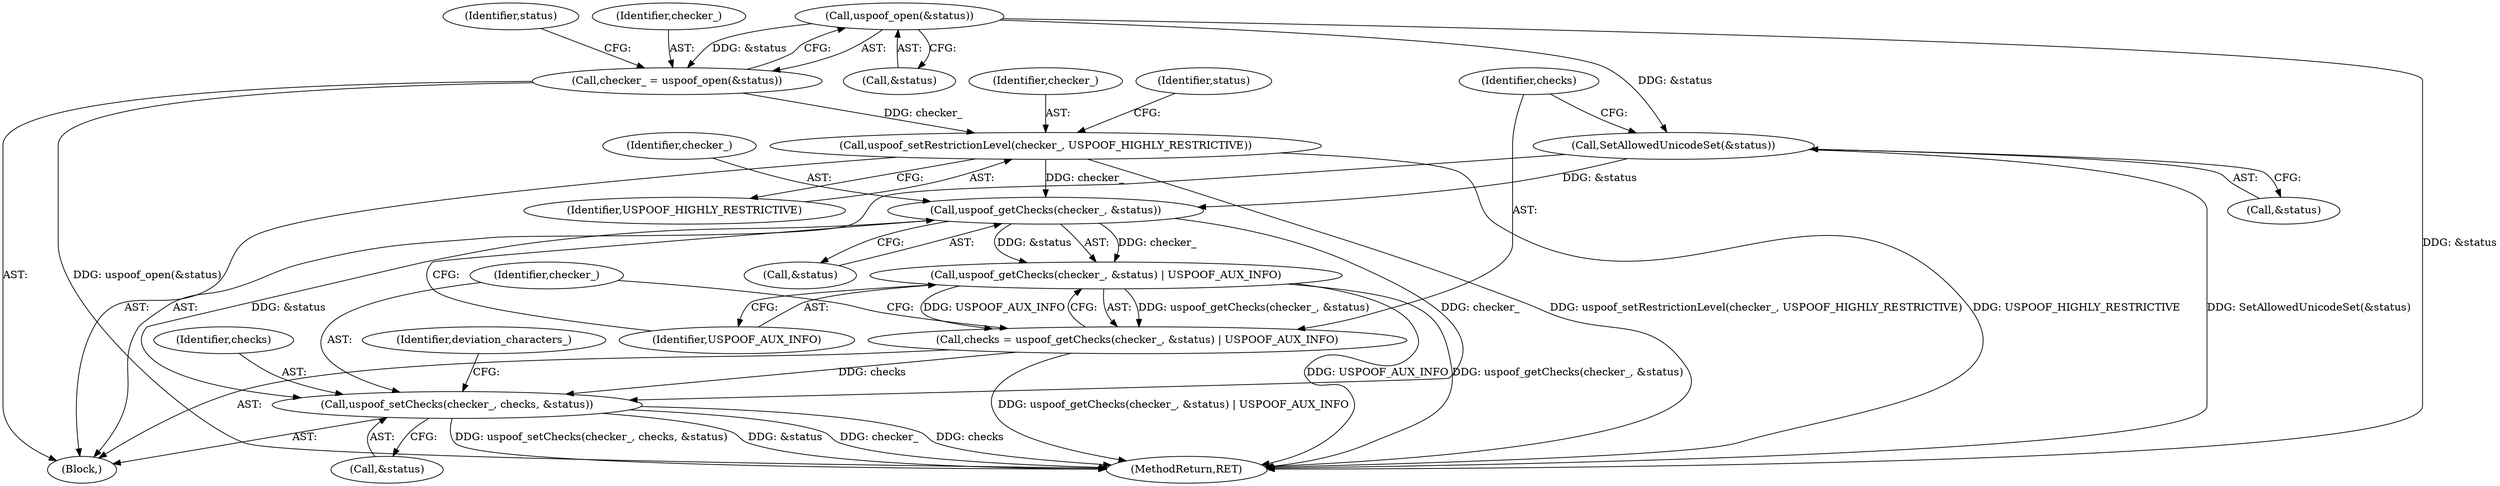digraph "0_Chrome_de9acc5cb3527da9173f01973d849bd47f91a9fd@API" {
"1000112" [label="(Call,uspoof_open(&status))"];
"1000110" [label="(Call,checker_ = uspoof_open(&status))"];
"1000123" [label="(Call,uspoof_setRestrictionLevel(checker_, USPOOF_HIGHLY_RESTRICTIVE))"];
"1000133" [label="(Call,uspoof_getChecks(checker_, &status))"];
"1000132" [label="(Call,uspoof_getChecks(checker_, &status) | USPOOF_AUX_INFO)"];
"1000130" [label="(Call,checks = uspoof_getChecks(checker_, &status) | USPOOF_AUX_INFO)"];
"1000138" [label="(Call,uspoof_setChecks(checker_, checks, &status))"];
"1000126" [label="(Call,SetAllowedUnicodeSet(&status))"];
"1000105" [label="(Block,)"];
"1000123" [label="(Call,uspoof_setRestrictionLevel(checker_, USPOOF_HIGHLY_RESTRICTIVE))"];
"1000113" [label="(Call,&status)"];
"1000130" [label="(Call,checks = uspoof_getChecks(checker_, &status) | USPOOF_AUX_INFO)"];
"1000131" [label="(Identifier,checks)"];
"1000140" [label="(Identifier,checks)"];
"1000137" [label="(Identifier,USPOOF_AUX_INFO)"];
"1000144" [label="(Identifier,deviation_characters_)"];
"1000124" [label="(Identifier,checker_)"];
"1000126" [label="(Call,SetAllowedUnicodeSet(&status))"];
"1000134" [label="(Identifier,checker_)"];
"1000127" [label="(Call,&status)"];
"1000125" [label="(Identifier,USPOOF_HIGHLY_RESTRICTIVE)"];
"1000138" [label="(Call,uspoof_setChecks(checker_, checks, &status))"];
"1000111" [label="(Identifier,checker_)"];
"1000117" [label="(Identifier,status)"];
"1000132" [label="(Call,uspoof_getChecks(checker_, &status) | USPOOF_AUX_INFO)"];
"1000135" [label="(Call,&status)"];
"1000128" [label="(Identifier,status)"];
"1000112" [label="(Call,uspoof_open(&status))"];
"1000213" [label="(MethodReturn,RET)"];
"1000110" [label="(Call,checker_ = uspoof_open(&status))"];
"1000141" [label="(Call,&status)"];
"1000133" [label="(Call,uspoof_getChecks(checker_, &status))"];
"1000139" [label="(Identifier,checker_)"];
"1000112" -> "1000110"  [label="AST: "];
"1000112" -> "1000113"  [label="CFG: "];
"1000113" -> "1000112"  [label="AST: "];
"1000110" -> "1000112"  [label="CFG: "];
"1000112" -> "1000213"  [label="DDG: &status"];
"1000112" -> "1000110"  [label="DDG: &status"];
"1000112" -> "1000126"  [label="DDG: &status"];
"1000110" -> "1000105"  [label="AST: "];
"1000111" -> "1000110"  [label="AST: "];
"1000117" -> "1000110"  [label="CFG: "];
"1000110" -> "1000213"  [label="DDG: uspoof_open(&status)"];
"1000110" -> "1000123"  [label="DDG: checker_"];
"1000123" -> "1000105"  [label="AST: "];
"1000123" -> "1000125"  [label="CFG: "];
"1000124" -> "1000123"  [label="AST: "];
"1000125" -> "1000123"  [label="AST: "];
"1000128" -> "1000123"  [label="CFG: "];
"1000123" -> "1000213"  [label="DDG: USPOOF_HIGHLY_RESTRICTIVE"];
"1000123" -> "1000213"  [label="DDG: uspoof_setRestrictionLevel(checker_, USPOOF_HIGHLY_RESTRICTIVE)"];
"1000123" -> "1000133"  [label="DDG: checker_"];
"1000133" -> "1000132"  [label="AST: "];
"1000133" -> "1000135"  [label="CFG: "];
"1000134" -> "1000133"  [label="AST: "];
"1000135" -> "1000133"  [label="AST: "];
"1000137" -> "1000133"  [label="CFG: "];
"1000133" -> "1000132"  [label="DDG: checker_"];
"1000133" -> "1000132"  [label="DDG: &status"];
"1000126" -> "1000133"  [label="DDG: &status"];
"1000133" -> "1000138"  [label="DDG: checker_"];
"1000133" -> "1000138"  [label="DDG: &status"];
"1000132" -> "1000130"  [label="AST: "];
"1000132" -> "1000137"  [label="CFG: "];
"1000137" -> "1000132"  [label="AST: "];
"1000130" -> "1000132"  [label="CFG: "];
"1000132" -> "1000213"  [label="DDG: uspoof_getChecks(checker_, &status)"];
"1000132" -> "1000213"  [label="DDG: USPOOF_AUX_INFO"];
"1000132" -> "1000130"  [label="DDG: uspoof_getChecks(checker_, &status)"];
"1000132" -> "1000130"  [label="DDG: USPOOF_AUX_INFO"];
"1000130" -> "1000105"  [label="AST: "];
"1000131" -> "1000130"  [label="AST: "];
"1000139" -> "1000130"  [label="CFG: "];
"1000130" -> "1000213"  [label="DDG: uspoof_getChecks(checker_, &status) | USPOOF_AUX_INFO"];
"1000130" -> "1000138"  [label="DDG: checks"];
"1000138" -> "1000105"  [label="AST: "];
"1000138" -> "1000141"  [label="CFG: "];
"1000139" -> "1000138"  [label="AST: "];
"1000140" -> "1000138"  [label="AST: "];
"1000141" -> "1000138"  [label="AST: "];
"1000144" -> "1000138"  [label="CFG: "];
"1000138" -> "1000213"  [label="DDG: &status"];
"1000138" -> "1000213"  [label="DDG: checker_"];
"1000138" -> "1000213"  [label="DDG: checks"];
"1000138" -> "1000213"  [label="DDG: uspoof_setChecks(checker_, checks, &status)"];
"1000126" -> "1000105"  [label="AST: "];
"1000126" -> "1000127"  [label="CFG: "];
"1000127" -> "1000126"  [label="AST: "];
"1000131" -> "1000126"  [label="CFG: "];
"1000126" -> "1000213"  [label="DDG: SetAllowedUnicodeSet(&status)"];
}
